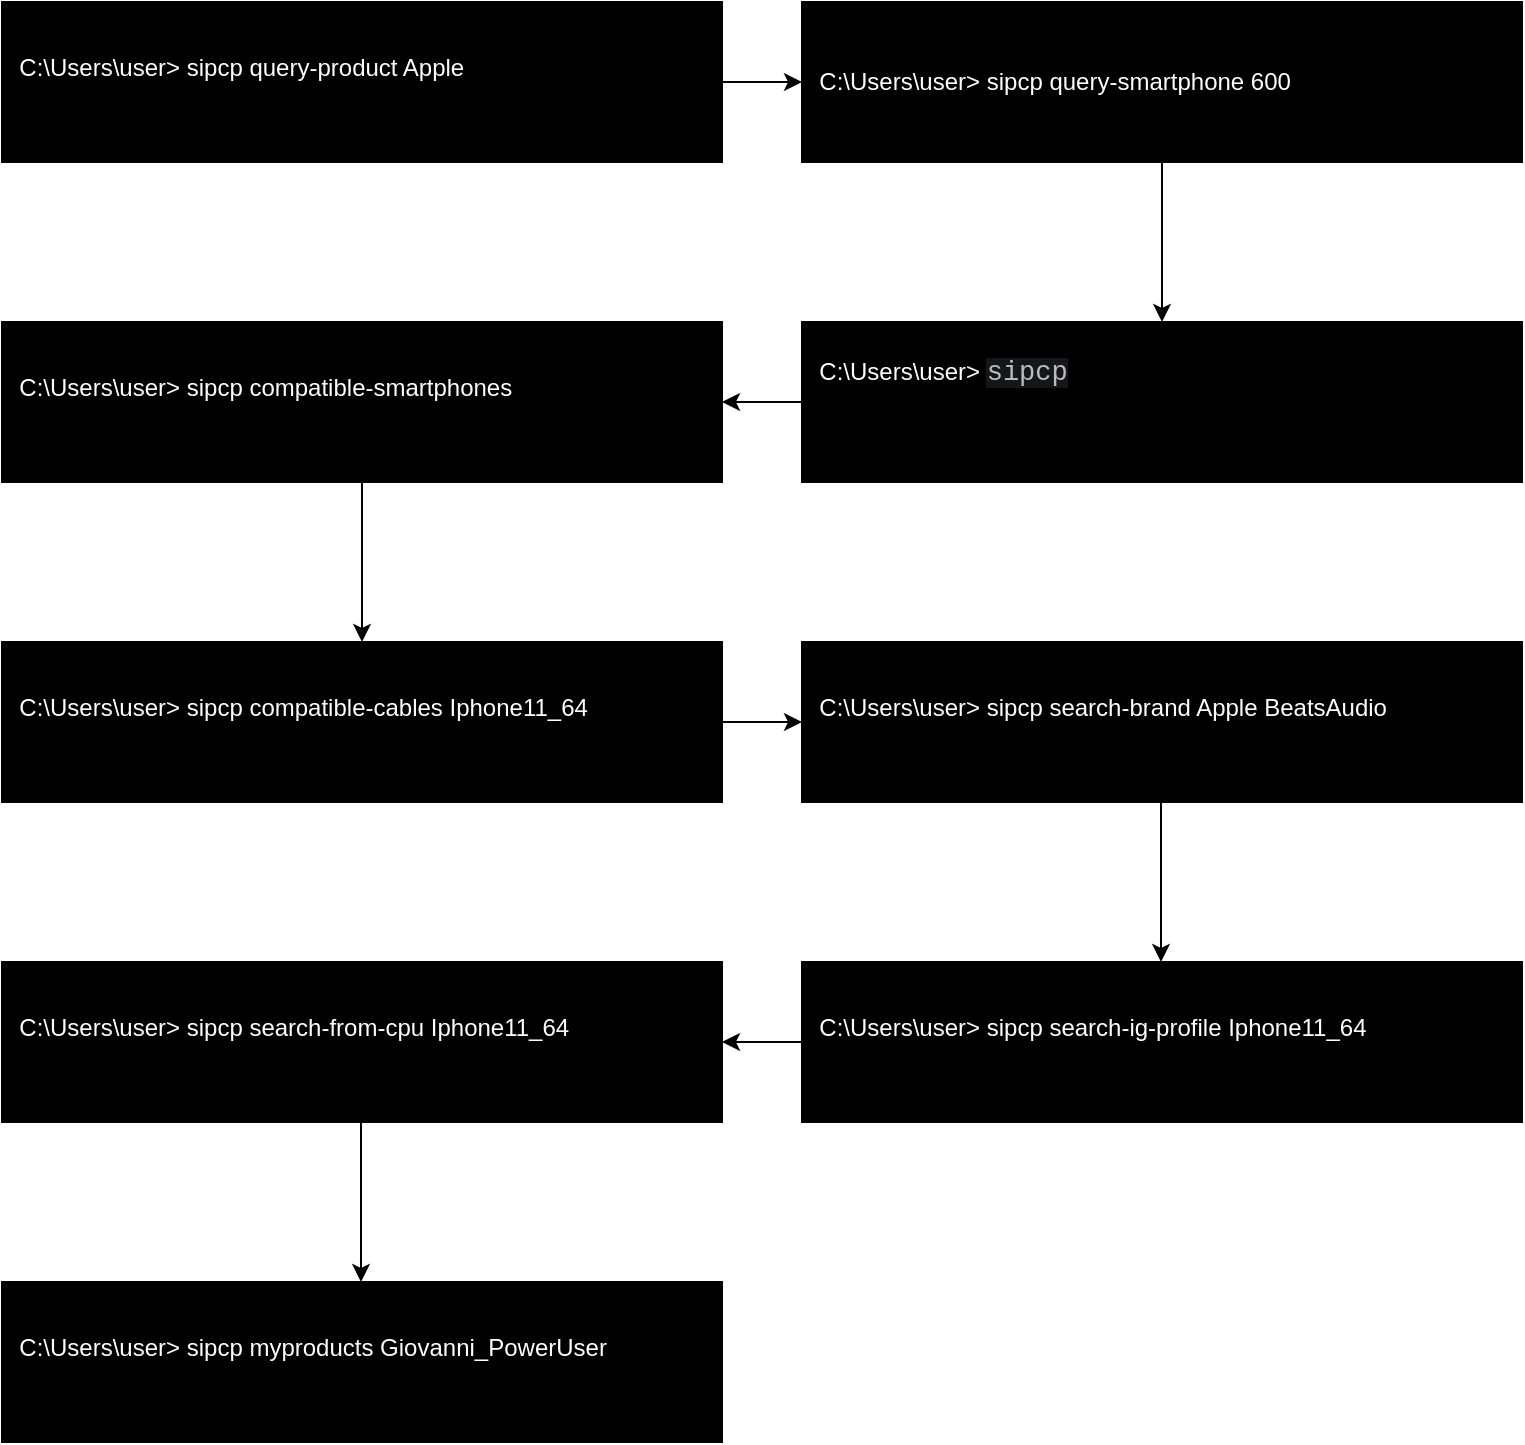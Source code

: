 <mxfile version="14.1.8" type="device"><diagram id="3WdLC3yyOcZU6s8zrqae" name="Page-1"><mxGraphModel dx="1024" dy="601" grid="1" gridSize="10" guides="1" tooltips="1" connect="1" arrows="1" fold="1" page="1" pageScale="1" pageWidth="827" pageHeight="1169" math="0" shadow="0"><root><mxCell id="0"/><mxCell id="1" parent="0"/><mxCell id="apRsZ_nj7lVkI67IfyTy-1" value="&amp;nbsp; C:\Users\user&amp;gt;&amp;nbsp;sipcp query-product Apple&amp;nbsp;&lt;br&gt;&lt;br&gt;" style="rounded=0;whiteSpace=wrap;html=1;fillColor=#000000;fontColor=#FFFFFF;align=left;" parent="1" vertex="1"><mxGeometry x="40" y="40" width="360" height="80" as="geometry"/></mxCell><mxCell id="apRsZ_nj7lVkI67IfyTy-3" value="&amp;nbsp; C:\Users\user&amp;gt;&amp;nbsp;sipcp query-smartphone 600&lt;br&gt;" style="rounded=0;whiteSpace=wrap;html=1;fillColor=#000000;fontColor=#FFFFFF;align=left;" parent="1" vertex="1"><mxGeometry x="440" y="40" width="360" height="80" as="geometry"/></mxCell><mxCell id="apRsZ_nj7lVkI67IfyTy-4" value="" style="endArrow=classic;html=1;fontColor=#FFFFFF;exitX=1;exitY=0.5;exitDx=0;exitDy=0;entryX=0;entryY=0.5;entryDx=0;entryDy=0;" parent="1" source="apRsZ_nj7lVkI67IfyTy-1" target="apRsZ_nj7lVkI67IfyTy-3" edge="1"><mxGeometry width="50" height="50" relative="1" as="geometry"><mxPoint x="390" y="70" as="sourcePoint"/><mxPoint x="440" y="20" as="targetPoint"/></mxGeometry></mxCell><mxCell id="apRsZ_nj7lVkI67IfyTy-5" value="" style="endArrow=classic;html=1;fontColor=#FFFFFF;exitX=0.5;exitY=1;exitDx=0;exitDy=0;entryX=0.5;entryY=0;entryDx=0;entryDy=0;" parent="1" source="apRsZ_nj7lVkI67IfyTy-3" edge="1" target="apRsZ_nj7lVkI67IfyTy-6"><mxGeometry width="50" height="50" relative="1" as="geometry"><mxPoint x="370" y="90" as="sourcePoint"/><mxPoint x="660" y="200" as="targetPoint"/></mxGeometry></mxCell><mxCell id="apRsZ_nj7lVkI67IfyTy-6" value="&amp;nbsp; C:\Users\user&amp;gt;&amp;nbsp;&lt;span style=&quot;color: rgb(187 , 187 , 187) ; font-family: &amp;#34;jetbrains mono&amp;#34; , &amp;#34;consolas&amp;#34; , &amp;#34;liberation mono&amp;#34; , &amp;#34;menlo&amp;#34; , &amp;#34;courier&amp;#34; , monospace ; font-size: 13.5px ; background-color: rgba(212 , 222 , 231 , 0.098)&quot;&gt;sipcp&lt;/span&gt;&lt;br&gt;&lt;br&gt;&lt;br&gt;" style="rounded=0;whiteSpace=wrap;html=1;fillColor=#000000;fontColor=#FFFFFF;align=left;" parent="1" vertex="1"><mxGeometry x="440" y="200" width="360" height="80" as="geometry"/></mxCell><mxCell id="apRsZ_nj7lVkI67IfyTy-7" value="&amp;nbsp; C:\Users\user&amp;gt;&amp;nbsp;sipcp compatible-smartphones&lt;br&gt;&lt;br&gt;" style="rounded=0;whiteSpace=wrap;html=1;fillColor=#000000;fontColor=#FFFFFF;align=left;" parent="1" vertex="1"><mxGeometry x="40" y="200" width="360" height="80" as="geometry"/></mxCell><mxCell id="apRsZ_nj7lVkI67IfyTy-8" value="" style="endArrow=classic;html=1;fontColor=#FFFFFF;exitX=0;exitY=0.5;exitDx=0;exitDy=0;entryX=1;entryY=0.5;entryDx=0;entryDy=0;" parent="1" source="apRsZ_nj7lVkI67IfyTy-6" target="apRsZ_nj7lVkI67IfyTy-7" edge="1"><mxGeometry width="50" height="50" relative="1" as="geometry"><mxPoint x="330" y="90" as="sourcePoint"/><mxPoint x="490" y="90" as="targetPoint"/></mxGeometry></mxCell><mxCell id="apRsZ_nj7lVkI67IfyTy-9" value="" style="endArrow=classic;html=1;fontColor=#FFFFFF;exitX=0.5;exitY=1;exitDx=0;exitDy=0;entryX=0.5;entryY=0;entryDx=0;entryDy=0;" parent="1" edge="1" target="apRsZ_nj7lVkI67IfyTy-10" source="apRsZ_nj7lVkI67IfyTy-7"><mxGeometry width="50" height="50" relative="1" as="geometry"><mxPoint x="179.5" y="280" as="sourcePoint"/><mxPoint x="179.5" y="360" as="targetPoint"/></mxGeometry></mxCell><mxCell id="apRsZ_nj7lVkI67IfyTy-10" value="&amp;nbsp; C:\Users\user&amp;gt; sipcp compatible-cables Iphone11_64&lt;br&gt;&lt;br&gt;" style="rounded=0;whiteSpace=wrap;html=1;fillColor=#000000;fontColor=#FFFFFF;align=left;" parent="1" vertex="1"><mxGeometry x="40" y="360" width="360" height="80" as="geometry"/></mxCell><mxCell id="apRsZ_nj7lVkI67IfyTy-11" value="&amp;nbsp; C:\Users\user&amp;gt; sipcp search-brand Apple BeatsAudio&lt;br&gt;&lt;br&gt;" style="rounded=0;whiteSpace=wrap;html=1;fillColor=#000000;fontColor=#FFFFFF;align=left;" parent="1" vertex="1"><mxGeometry x="440" y="360" width="360" height="80" as="geometry"/></mxCell><mxCell id="apRsZ_nj7lVkI67IfyTy-12" value="" style="endArrow=classic;html=1;fontColor=#FFFFFF;exitX=1;exitY=0.5;exitDx=0;exitDy=0;entryX=0;entryY=0.5;entryDx=0;entryDy=0;" parent="1" source="apRsZ_nj7lVkI67IfyTy-10" target="apRsZ_nj7lVkI67IfyTy-11" edge="1"><mxGeometry width="50" height="50" relative="1" as="geometry"><mxPoint x="390" y="390" as="sourcePoint"/><mxPoint x="440" y="340" as="targetPoint"/></mxGeometry></mxCell><mxCell id="apRsZ_nj7lVkI67IfyTy-13" value="&amp;nbsp; C:\Users\user&amp;gt; sipcp search-ig-profile Iphone11_64&lt;br&gt;&lt;br&gt;" style="rounded=0;whiteSpace=wrap;html=1;fillColor=#000000;fontColor=#FFFFFF;align=left;" parent="1" vertex="1"><mxGeometry x="440" y="520" width="360" height="80" as="geometry"/></mxCell><mxCell id="apRsZ_nj7lVkI67IfyTy-14" value="&amp;nbsp; C:\Users\user&amp;gt; sipcp search-from-cpu Iphone11_64&lt;br&gt;&lt;br&gt;" style="rounded=0;whiteSpace=wrap;html=1;fillColor=#000000;fontColor=#FFFFFF;align=left;" parent="1" vertex="1"><mxGeometry x="40" y="520" width="360" height="80" as="geometry"/></mxCell><mxCell id="apRsZ_nj7lVkI67IfyTy-15" value="" style="endArrow=classic;html=1;fontColor=#FFFFFF;exitX=0;exitY=0.5;exitDx=0;exitDy=0;entryX=1;entryY=0.5;entryDx=0;entryDy=0;" parent="1" source="apRsZ_nj7lVkI67IfyTy-13" target="apRsZ_nj7lVkI67IfyTy-14" edge="1"><mxGeometry width="50" height="50" relative="1" as="geometry"><mxPoint x="330" y="410" as="sourcePoint"/><mxPoint x="490" y="410" as="targetPoint"/></mxGeometry></mxCell><mxCell id="apRsZ_nj7lVkI67IfyTy-16" value="" style="endArrow=classic;html=1;fontColor=#FFFFFF;exitX=0.5;exitY=1;exitDx=0;exitDy=0;" parent="1" edge="1"><mxGeometry width="50" height="50" relative="1" as="geometry"><mxPoint x="219.5" y="600" as="sourcePoint"/><mxPoint x="219.5" y="680" as="targetPoint"/></mxGeometry></mxCell><mxCell id="apRsZ_nj7lVkI67IfyTy-17" value="&amp;nbsp; C:\Users\user&amp;gt; sipcp myproducts Giovanni_PowerUser&lt;br&gt;&lt;br&gt;" style="rounded=0;whiteSpace=wrap;html=1;fillColor=#000000;fontColor=#FFFFFF;align=left;" parent="1" vertex="1"><mxGeometry x="40" y="680" width="360" height="80" as="geometry"/></mxCell><mxCell id="apRsZ_nj7lVkI67IfyTy-18" value="" style="endArrow=classic;html=1;fontColor=#FFFFFF;exitX=0.5;exitY=1;exitDx=0;exitDy=0;" parent="1" edge="1"><mxGeometry width="50" height="50" relative="1" as="geometry"><mxPoint x="619.5" y="440" as="sourcePoint"/><mxPoint x="619.5" y="520" as="targetPoint"/></mxGeometry></mxCell></root></mxGraphModel></diagram></mxfile>